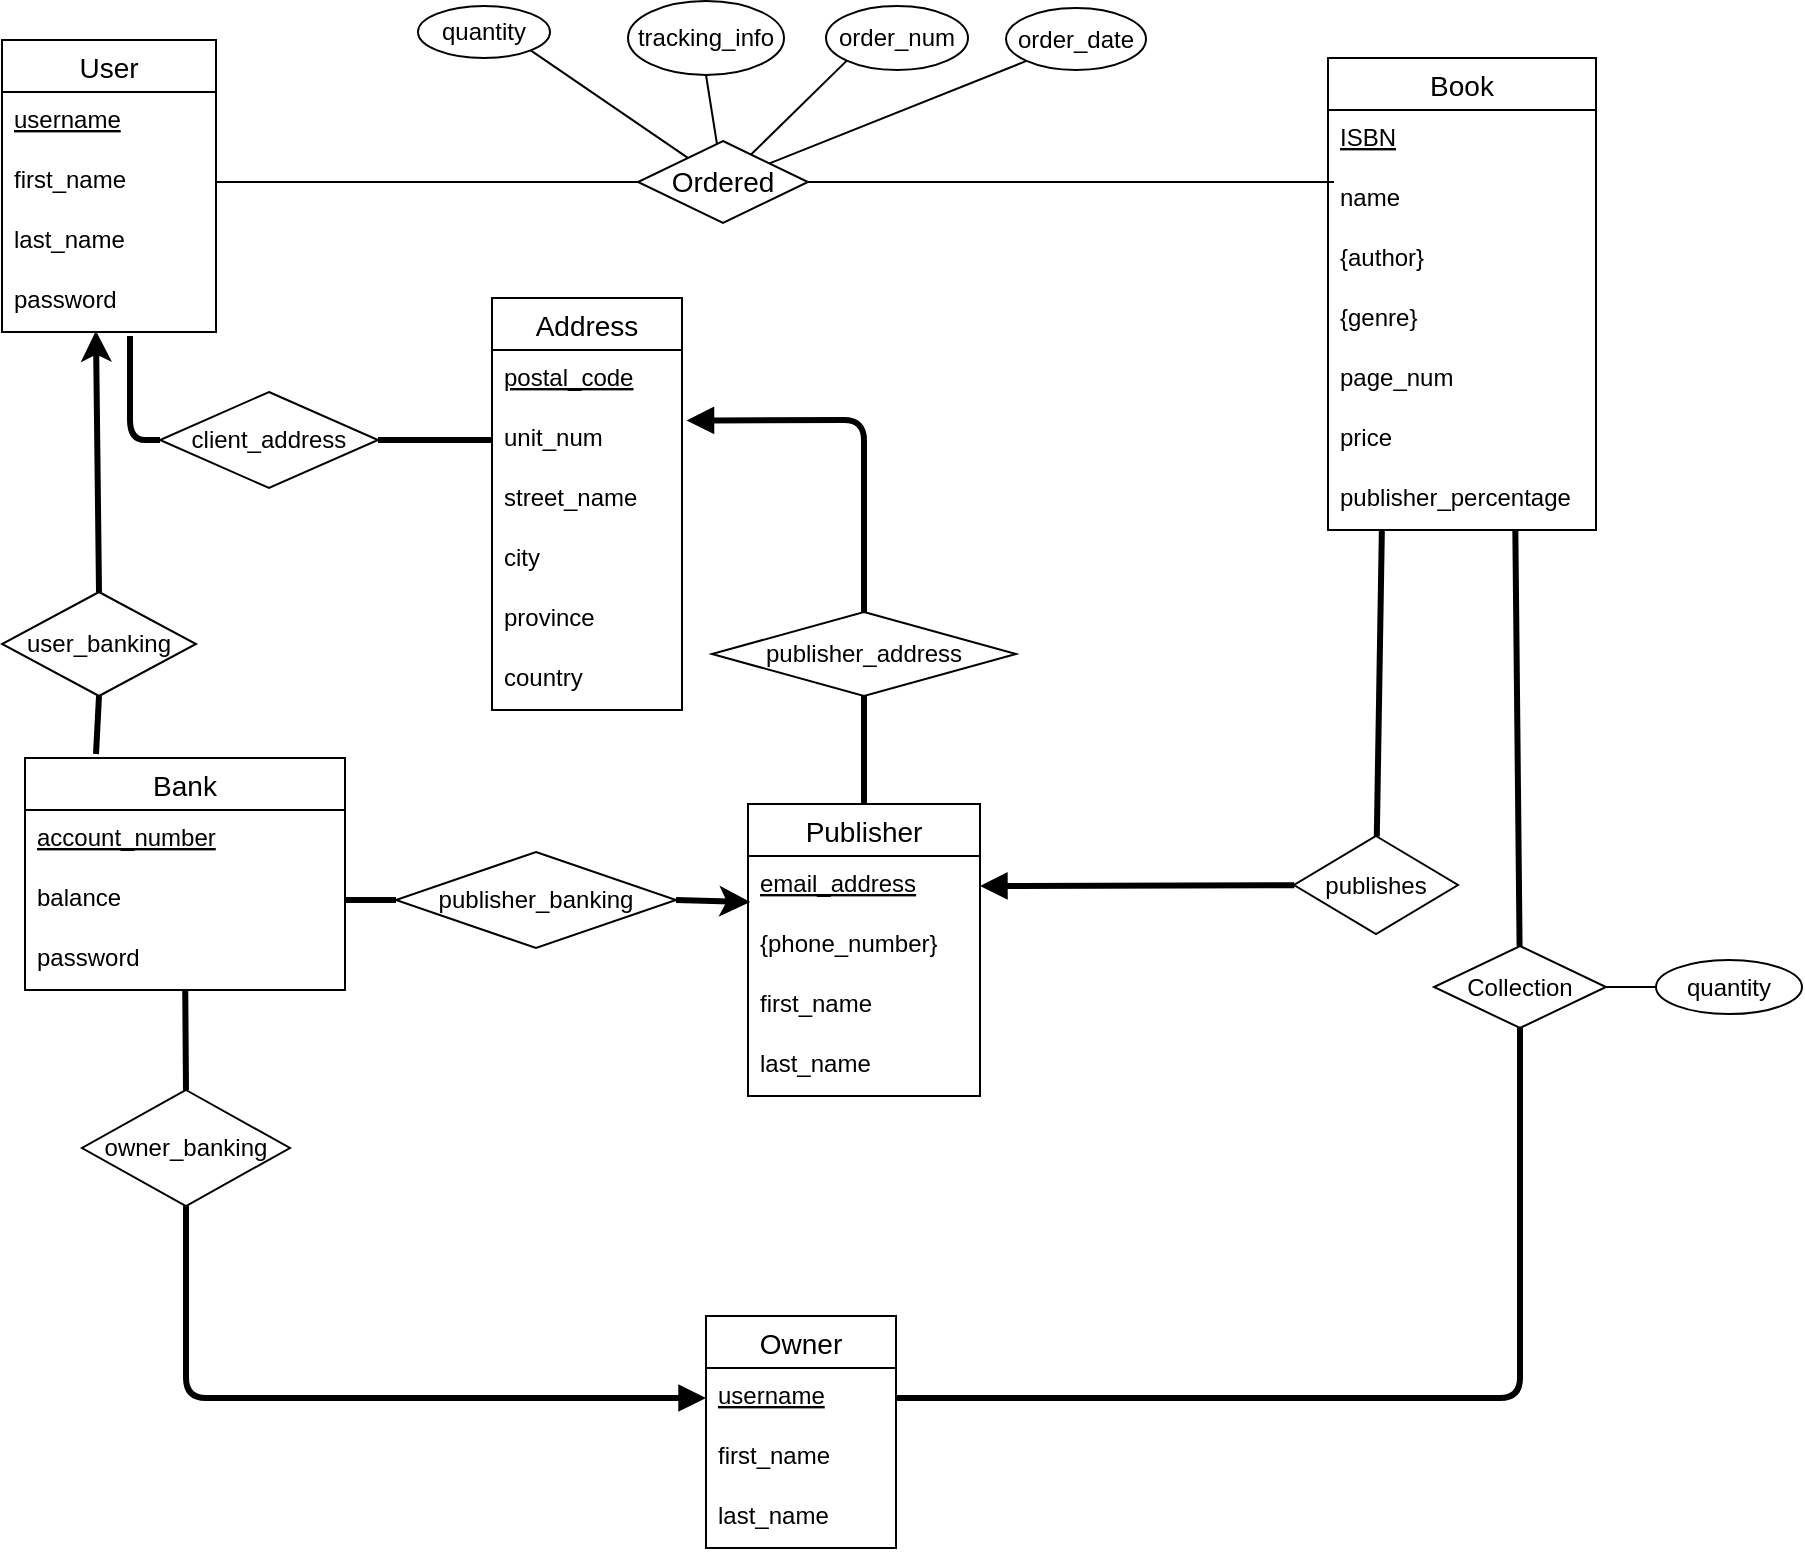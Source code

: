 <mxfile>
    <diagram id="1YfQ6g3PK0X-qzISnVMA" name="Page-1">
        <mxGraphModel dx="1486" dy="862" grid="0" gridSize="10" guides="1" tooltips="1" connect="1" arrows="1" fold="1" page="1" pageScale="1" pageWidth="1100" pageHeight="850" background="none" math="1" shadow="0">
            <root>
                <mxCell id="0"/>
                <mxCell id="1" parent="0"/>
                <mxCell id="6" value="User" style="swimlane;fontStyle=0;childLayout=stackLayout;horizontal=1;startSize=26;horizontalStack=0;resizeParent=1;resizeParentMax=0;resizeLast=0;collapsible=1;marginBottom=0;align=center;fontSize=14;fontColor=default;" parent="1" vertex="1">
                    <mxGeometry x="75" y="47" width="107" height="146" as="geometry"/>
                </mxCell>
                <mxCell id="10" value="username" style="text;strokeColor=none;fillColor=none;spacingLeft=4;spacingRight=4;overflow=hidden;rotatable=0;points=[[0,0.5],[1,0.5]];portConstraint=eastwest;fontSize=12;fontColor=default;fontStyle=4" parent="6" vertex="1">
                    <mxGeometry y="26" width="107" height="30" as="geometry"/>
                </mxCell>
                <mxCell id="7" value="first_name        " style="text;strokeColor=none;fillColor=none;spacingLeft=4;spacingRight=4;overflow=hidden;rotatable=0;points=[[0,0.5],[1,0.5]];portConstraint=eastwest;fontSize=12;fontColor=default;" parent="6" vertex="1">
                    <mxGeometry y="56" width="107" height="30" as="geometry"/>
                </mxCell>
                <mxCell id="8" value="last_name" style="text;strokeColor=none;fillColor=none;spacingLeft=4;spacingRight=4;overflow=hidden;rotatable=0;points=[[0,0.5],[1,0.5]];portConstraint=eastwest;fontSize=12;fontColor=default;" parent="6" vertex="1">
                    <mxGeometry y="86" width="107" height="30" as="geometry"/>
                </mxCell>
                <mxCell id="12" value="password" style="text;strokeColor=none;fillColor=none;spacingLeft=4;spacingRight=4;overflow=hidden;rotatable=0;points=[[0,0.5],[1,0.5]];portConstraint=eastwest;fontSize=12;fontColor=default;" parent="6" vertex="1">
                    <mxGeometry y="116" width="107" height="30" as="geometry"/>
                </mxCell>
                <mxCell id="15" value="Book" style="swimlane;fontStyle=0;childLayout=stackLayout;horizontal=1;startSize=26;horizontalStack=0;resizeParent=1;resizeParentMax=0;resizeLast=0;collapsible=1;marginBottom=0;align=center;fontSize=14;fontColor=default;rounded=0;" parent="1" vertex="1">
                    <mxGeometry x="738" y="56" width="134" height="236" as="geometry"/>
                </mxCell>
                <mxCell id="16" value="ISBN" style="text;strokeColor=none;fillColor=none;spacingLeft=4;spacingRight=4;overflow=hidden;rotatable=0;points=[[0,0.5],[1,0.5]];portConstraint=eastwest;fontSize=12;fontColor=default;fontStyle=4" parent="15" vertex="1">
                    <mxGeometry y="26" width="134" height="30" as="geometry"/>
                </mxCell>
                <mxCell id="17" value="name" style="text;strokeColor=none;fillColor=none;spacingLeft=4;spacingRight=4;overflow=hidden;rotatable=0;points=[[0,0.5],[1,0.5]];portConstraint=eastwest;fontSize=12;fontColor=default;" parent="15" vertex="1">
                    <mxGeometry y="56" width="134" height="30" as="geometry"/>
                </mxCell>
                <mxCell id="156" value="{author}" style="text;strokeColor=none;fillColor=none;spacingLeft=4;spacingRight=4;overflow=hidden;rotatable=0;points=[[0,0.5],[1,0.5]];portConstraint=eastwest;fontSize=12;fontColor=default;" parent="15" vertex="1">
                    <mxGeometry y="86" width="134" height="30" as="geometry"/>
                </mxCell>
                <mxCell id="18" value="{genre}" style="text;strokeColor=none;fillColor=none;spacingLeft=4;spacingRight=4;overflow=hidden;rotatable=0;points=[[0,0.5],[1,0.5]];portConstraint=eastwest;fontSize=12;fontColor=default;" parent="15" vertex="1">
                    <mxGeometry y="116" width="134" height="30" as="geometry"/>
                </mxCell>
                <mxCell id="20" value="page_num" style="text;strokeColor=none;fillColor=none;spacingLeft=4;spacingRight=4;overflow=hidden;rotatable=0;points=[[0,0.5],[1,0.5]];portConstraint=eastwest;fontSize=12;fontColor=default;" parent="15" vertex="1">
                    <mxGeometry y="146" width="134" height="30" as="geometry"/>
                </mxCell>
                <mxCell id="21" value="price" style="text;strokeColor=none;fillColor=none;spacingLeft=4;spacingRight=4;overflow=hidden;rotatable=0;points=[[0,0.5],[1,0.5]];portConstraint=eastwest;fontSize=12;fontColor=default;" parent="15" vertex="1">
                    <mxGeometry y="176" width="134" height="30" as="geometry"/>
                </mxCell>
                <mxCell id="22" value="publisher_percentage" style="text;strokeColor=none;fillColor=none;spacingLeft=4;spacingRight=4;overflow=hidden;rotatable=0;points=[[0,0.5],[1,0.5]];portConstraint=eastwest;fontSize=12;fontColor=default;" parent="15" vertex="1">
                    <mxGeometry y="206" width="134" height="30" as="geometry"/>
                </mxCell>
                <mxCell id="154" style="edgeStyle=none;html=1;entryX=1;entryY=0.5;entryDx=0;entryDy=0;endArrow=none;endFill=0;strokeWidth=3;" parent="1" source="40" target="165" edge="1">
                    <mxGeometry relative="1" as="geometry">
                        <Array as="points">
                            <mxPoint x="834" y="726"/>
                        </Array>
                    </mxGeometry>
                </mxCell>
                <mxCell id="178" style="edgeStyle=none;html=1;endArrow=none;endFill=0;strokeWidth=3;startArrow=none;startFill=0;entryX=0.699;entryY=0.987;entryDx=0;entryDy=0;entryPerimeter=0;" parent="1" source="40" target="22" edge="1">
                    <mxGeometry relative="1" as="geometry"/>
                </mxCell>
                <mxCell id="40" value="Collection" style="shape=rhombus;perimeter=rhombusPerimeter;whiteSpace=wrap;html=1;align=center;fontColor=default;" parent="1" vertex="1">
                    <mxGeometry x="791" y="500" width="86" height="41" as="geometry"/>
                </mxCell>
                <mxCell id="151" style="edgeStyle=none;html=1;entryX=1;entryY=0.5;entryDx=0;entryDy=0;endArrow=none;endFill=0;exitX=0;exitY=0.5;exitDx=0;exitDy=0;" parent="1" source="41" target="40" edge="1">
                    <mxGeometry relative="1" as="geometry"/>
                </mxCell>
                <mxCell id="41" value="&lt;span style=&quot;text-align: left&quot;&gt;quantity&lt;/span&gt;" style="ellipse;whiteSpace=wrap;html=1;align=center;fontColor=default;" parent="1" vertex="1">
                    <mxGeometry x="902" y="507" width="73" height="27" as="geometry"/>
                </mxCell>
                <mxCell id="77" value="Bank" style="swimlane;fontStyle=0;childLayout=stackLayout;horizontal=1;startSize=26;horizontalStack=0;resizeParent=1;resizeParentMax=0;resizeLast=0;collapsible=1;marginBottom=0;align=center;fontSize=14;fontColor=default;" parent="1" vertex="1">
                    <mxGeometry x="86.5" y="406" width="160" height="116" as="geometry"/>
                </mxCell>
                <mxCell id="78" value="account_number" style="text;strokeColor=none;fillColor=none;spacingLeft=4;spacingRight=4;overflow=hidden;rotatable=0;points=[[0,0.5],[1,0.5]];portConstraint=eastwest;fontSize=12;fontColor=default;fontStyle=4" parent="77" vertex="1">
                    <mxGeometry y="26" width="160" height="30" as="geometry"/>
                </mxCell>
                <mxCell id="79" value="balance" style="text;strokeColor=none;fillColor=none;spacingLeft=4;spacingRight=4;overflow=hidden;rotatable=0;points=[[0,0.5],[1,0.5]];portConstraint=eastwest;fontSize=12;fontColor=default;" parent="77" vertex="1">
                    <mxGeometry y="56" width="160" height="30" as="geometry"/>
                </mxCell>
                <mxCell id="80" value="password" style="text;strokeColor=none;fillColor=none;spacingLeft=4;spacingRight=4;overflow=hidden;rotatable=0;points=[[0,0.5],[1,0.5]];portConstraint=eastwest;fontSize=12;fontColor=default;" parent="77" vertex="1">
                    <mxGeometry y="86" width="160" height="30" as="geometry"/>
                </mxCell>
                <mxCell id="108" value="" style="html=1;fontColor=default;endArrow=none;endFill=0;exitX=0.5;exitY=1;exitDx=0;exitDy=0;strokeWidth=3;" parent="1" source="101" edge="1">
                    <mxGeometry relative="1" as="geometry">
                        <mxPoint x="122" y="404" as="targetPoint"/>
                    </mxGeometry>
                </mxCell>
                <mxCell id="114" style="edgeStyle=none;html=1;exitX=0.5;exitY=0;exitDx=0;exitDy=0;entryX=0.439;entryY=0.98;entryDx=0;entryDy=0;entryPerimeter=0;endArrow=classic;endFill=1;strokeWidth=3;" parent="1" source="101" target="12" edge="1">
                    <mxGeometry relative="1" as="geometry">
                        <mxPoint x="417.8" y="310" as="targetPoint"/>
                    </mxGeometry>
                </mxCell>
                <mxCell id="101" value="user_banking" style="shape=rhombus;perimeter=rhombusPerimeter;whiteSpace=wrap;html=1;align=center;fontColor=default;" parent="1" vertex="1">
                    <mxGeometry x="75" y="323" width="97" height="52" as="geometry"/>
                </mxCell>
                <mxCell id="115" value="Address" style="swimlane;fontStyle=0;childLayout=stackLayout;horizontal=1;startSize=26;horizontalStack=0;resizeParent=1;resizeParentMax=0;resizeLast=0;collapsible=1;marginBottom=0;align=center;fontSize=14;" parent="1" vertex="1">
                    <mxGeometry x="320" y="176" width="95" height="206" as="geometry"/>
                </mxCell>
                <mxCell id="121" value="postal_code" style="text;strokeColor=none;fillColor=none;spacingLeft=4;spacingRight=4;overflow=hidden;rotatable=0;points=[[0,0.5],[1,0.5]];portConstraint=eastwest;fontSize=12;fontStyle=4" parent="115" vertex="1">
                    <mxGeometry y="26" width="95" height="30" as="geometry"/>
                </mxCell>
                <mxCell id="116" value="unit_num" style="text;strokeColor=none;fillColor=none;spacingLeft=4;spacingRight=4;overflow=hidden;rotatable=0;points=[[0,0.5],[1,0.5]];portConstraint=eastwest;fontSize=12;" parent="115" vertex="1">
                    <mxGeometry y="56" width="95" height="30" as="geometry"/>
                </mxCell>
                <mxCell id="117" value="street_name" style="text;strokeColor=none;fillColor=none;spacingLeft=4;spacingRight=4;overflow=hidden;rotatable=0;points=[[0,0.5],[1,0.5]];portConstraint=eastwest;fontSize=12;" parent="115" vertex="1">
                    <mxGeometry y="86" width="95" height="30" as="geometry"/>
                </mxCell>
                <mxCell id="118" value="city" style="text;strokeColor=none;fillColor=none;spacingLeft=4;spacingRight=4;overflow=hidden;rotatable=0;points=[[0,0.5],[1,0.5]];portConstraint=eastwest;fontSize=12;" parent="115" vertex="1">
                    <mxGeometry y="116" width="95" height="30" as="geometry"/>
                </mxCell>
                <mxCell id="119" value="province" style="text;strokeColor=none;fillColor=none;spacingLeft=4;spacingRight=4;overflow=hidden;rotatable=0;points=[[0,0.5],[1,0.5]];portConstraint=eastwest;fontSize=12;" parent="115" vertex="1">
                    <mxGeometry y="146" width="95" height="30" as="geometry"/>
                </mxCell>
                <mxCell id="120" value="country" style="text;strokeColor=none;fillColor=none;spacingLeft=4;spacingRight=4;overflow=hidden;rotatable=0;points=[[0,0.5],[1,0.5]];portConstraint=eastwest;fontSize=12;" parent="115" vertex="1">
                    <mxGeometry y="176" width="95" height="30" as="geometry"/>
                </mxCell>
                <mxCell id="123" style="edgeStyle=none;html=1;endArrow=none;endFill=0;strokeWidth=3;entryX=0;entryY=0.5;entryDx=0;entryDy=0;" parent="1" source="122" target="116" edge="1">
                    <mxGeometry relative="1" as="geometry">
                        <mxPoint x="316" y="414" as="targetPoint"/>
                    </mxGeometry>
                </mxCell>
                <mxCell id="124" style="edgeStyle=none;html=1;endArrow=none;endFill=0;strokeWidth=3;exitX=0;exitY=0.5;exitDx=0;exitDy=0;" parent="1" source="122" edge="1">
                    <mxGeometry relative="1" as="geometry">
                        <mxPoint x="139" y="195" as="targetPoint"/>
                        <Array as="points">
                            <mxPoint x="139" y="247"/>
                        </Array>
                    </mxGeometry>
                </mxCell>
                <mxCell id="122" value="client_address" style="shape=rhombus;perimeter=rhombusPerimeter;whiteSpace=wrap;html=1;align=center;fontColor=default;" parent="1" vertex="1">
                    <mxGeometry x="154" y="223" width="109" height="48" as="geometry"/>
                </mxCell>
                <mxCell id="143" style="edgeStyle=none;html=1;entryX=0;entryY=1;entryDx=0;entryDy=0;endArrow=none;endFill=0;" parent="1" source="135" target="139" edge="1">
                    <mxGeometry relative="1" as="geometry"/>
                </mxCell>
                <mxCell id="144" style="edgeStyle=none;html=1;entryX=0;entryY=1;entryDx=0;entryDy=0;endArrow=none;endFill=0;" parent="1" source="135" target="142" edge="1">
                    <mxGeometry relative="1" as="geometry"/>
                </mxCell>
                <mxCell id="145" style="edgeStyle=none;html=1;entryX=0.5;entryY=1;entryDx=0;entryDy=0;endArrow=none;endFill=0;" parent="1" source="135" target="140" edge="1">
                    <mxGeometry relative="1" as="geometry"/>
                </mxCell>
                <mxCell id="146" style="edgeStyle=none;html=1;entryX=1;entryY=1;entryDx=0;entryDy=0;endArrow=none;endFill=0;" parent="1" source="135" target="141" edge="1">
                    <mxGeometry relative="1" as="geometry"/>
                </mxCell>
                <mxCell id="149" style="edgeStyle=none;html=1;entryX=1;entryY=0.5;entryDx=0;entryDy=0;endArrow=none;endFill=0;" parent="1" source="135" target="7" edge="1">
                    <mxGeometry relative="1" as="geometry"/>
                </mxCell>
                <mxCell id="150" style="edgeStyle=none;html=1;endArrow=none;endFill=0;" parent="1" source="135" edge="1">
                    <mxGeometry relative="1" as="geometry">
                        <mxPoint x="741" y="118" as="targetPoint"/>
                    </mxGeometry>
                </mxCell>
                <mxCell id="135" value="&lt;span style=&quot;font-size: 14px&quot;&gt;Ordered&lt;/span&gt;" style="shape=rhombus;perimeter=rhombusPerimeter;whiteSpace=wrap;html=1;align=center;fontColor=default;" parent="1" vertex="1">
                    <mxGeometry x="393" y="97.5" width="85" height="41" as="geometry"/>
                </mxCell>
                <mxCell id="139" value="&lt;span style=&quot;text-align: left&quot;&gt;order_date&lt;/span&gt;" style="ellipse;whiteSpace=wrap;html=1;align=center;fontColor=default;" parent="1" vertex="1">
                    <mxGeometry x="577" y="31" width="70" height="31" as="geometry"/>
                </mxCell>
                <mxCell id="140" value="&lt;span style=&quot;text-align: left&quot;&gt;tracking_info&lt;/span&gt;" style="ellipse;whiteSpace=wrap;html=1;align=center;fontColor=default;" parent="1" vertex="1">
                    <mxGeometry x="388" y="27.5" width="78" height="37" as="geometry"/>
                </mxCell>
                <mxCell id="141" value="&lt;span style=&quot;text-align: left&quot;&gt;quantity&lt;/span&gt;" style="ellipse;whiteSpace=wrap;html=1;align=center;fontColor=default;" parent="1" vertex="1">
                    <mxGeometry x="283" y="30" width="66" height="26" as="geometry"/>
                </mxCell>
                <mxCell id="142" value="&lt;span style=&quot;text-align: left&quot;&gt;order_num&lt;/span&gt;" style="ellipse;whiteSpace=wrap;html=1;align=center;fontColor=default;" parent="1" vertex="1">
                    <mxGeometry x="487" y="30" width="71" height="32" as="geometry"/>
                </mxCell>
                <mxCell id="160" value="Publisher" style="swimlane;fontStyle=0;childLayout=stackLayout;horizontal=1;startSize=26;horizontalStack=0;resizeParent=1;resizeParentMax=0;resizeLast=0;collapsible=1;marginBottom=0;align=center;fontSize=14;" parent="1" vertex="1">
                    <mxGeometry x="448" y="429" width="116" height="146" as="geometry"/>
                </mxCell>
                <mxCell id="161" value="email_address" style="text;strokeColor=none;fillColor=none;spacingLeft=4;spacingRight=4;overflow=hidden;rotatable=0;points=[[0,0.5],[1,0.5]];portConstraint=eastwest;fontSize=12;fontStyle=4" parent="160" vertex="1">
                    <mxGeometry y="26" width="116" height="30" as="geometry"/>
                </mxCell>
                <mxCell id="162" value="{phone_number}" style="text;strokeColor=none;fillColor=none;spacingLeft=4;spacingRight=4;overflow=hidden;rotatable=0;points=[[0,0.5],[1,0.5]];portConstraint=eastwest;fontSize=12;" parent="160" vertex="1">
                    <mxGeometry y="56" width="116" height="30" as="geometry"/>
                </mxCell>
                <mxCell id="163" value="first_name" style="text;strokeColor=none;fillColor=none;spacingLeft=4;spacingRight=4;overflow=hidden;rotatable=0;points=[[0,0.5],[1,0.5]];portConstraint=eastwest;fontSize=12;" parent="160" vertex="1">
                    <mxGeometry y="86" width="116" height="30" as="geometry"/>
                </mxCell>
                <mxCell id="168" value="last_name" style="text;strokeColor=none;fillColor=none;spacingLeft=4;spacingRight=4;overflow=hidden;rotatable=0;points=[[0,0.5],[1,0.5]];portConstraint=eastwest;fontSize=12;" parent="160" vertex="1">
                    <mxGeometry y="116" width="116" height="30" as="geometry"/>
                </mxCell>
                <mxCell id="164" value="Owner" style="swimlane;fontStyle=0;childLayout=stackLayout;horizontal=1;startSize=26;horizontalStack=0;resizeParent=1;resizeParentMax=0;resizeLast=0;collapsible=1;marginBottom=0;align=center;fontSize=14;" parent="1" vertex="1">
                    <mxGeometry x="427" y="685" width="95" height="116" as="geometry"/>
                </mxCell>
                <mxCell id="165" value="username" style="text;strokeColor=none;fillColor=none;spacingLeft=4;spacingRight=4;overflow=hidden;rotatable=0;points=[[0,0.5],[1,0.5]];portConstraint=eastwest;fontSize=12;fontStyle=4" parent="164" vertex="1">
                    <mxGeometry y="26" width="95" height="30" as="geometry"/>
                </mxCell>
                <mxCell id="166" value="first_name        " style="text;strokeColor=none;fillColor=none;spacingLeft=4;spacingRight=4;overflow=hidden;rotatable=0;points=[[0,0.5],[1,0.5]];portConstraint=eastwest;fontSize=12;" parent="164" vertex="1">
                    <mxGeometry y="56" width="95" height="30" as="geometry"/>
                </mxCell>
                <mxCell id="167" value="last_name" style="text;strokeColor=none;fillColor=none;spacingLeft=4;spacingRight=4;overflow=hidden;rotatable=0;points=[[0,0.5],[1,0.5]];portConstraint=eastwest;fontSize=12;" parent="164" vertex="1">
                    <mxGeometry y="86" width="95" height="30" as="geometry"/>
                </mxCell>
                <mxCell id="172" value="" style="html=1;fontColor=default;endArrow=block;endFill=1;exitX=0.5;exitY=1;exitDx=0;exitDy=0;strokeWidth=3;entryX=0;entryY=0.5;entryDx=0;entryDy=0;" parent="1" source="174" target="165" edge="1">
                    <mxGeometry relative="1" as="geometry">
                        <mxPoint x="332.56" y="668.232" as="targetPoint"/>
                        <mxPoint x="115" y="644" as="sourcePoint"/>
                        <Array as="points">
                            <mxPoint x="167" y="726"/>
                        </Array>
                    </mxGeometry>
                </mxCell>
                <mxCell id="173" style="edgeStyle=none;html=1;exitX=0.5;exitY=0;exitDx=0;exitDy=0;endArrow=none;endFill=0;strokeWidth=3;" parent="1" source="174" target="80" edge="1">
                    <mxGeometry relative="1" as="geometry">
                        <mxPoint x="630.8" y="506" as="targetPoint"/>
                    </mxGeometry>
                </mxCell>
                <mxCell id="174" value="owner_banking" style="shape=rhombus;perimeter=rhombusPerimeter;whiteSpace=wrap;html=1;align=center;fontColor=default;" parent="1" vertex="1">
                    <mxGeometry x="115" y="572" width="104" height="58" as="geometry"/>
                </mxCell>
                <mxCell id="175" value="" style="html=1;fontColor=default;endArrow=none;endFill=0;exitX=0;exitY=0.5;exitDx=0;exitDy=0;strokeWidth=3;entryX=1;entryY=0.5;entryDx=0;entryDy=0;" parent="1" source="177" target="79" edge="1">
                    <mxGeometry relative="1" as="geometry">
                        <mxPoint x="596.56" y="572.232" as="targetPoint"/>
                    </mxGeometry>
                </mxCell>
                <mxCell id="176" style="edgeStyle=none;html=1;exitX=1;exitY=0.5;exitDx=0;exitDy=0;entryX=0.01;entryY=0.767;entryDx=0;entryDy=0;endArrow=classic;endFill=1;strokeWidth=3;entryPerimeter=0;" parent="1" source="177" target="161" edge="1">
                    <mxGeometry relative="1" as="geometry">
                        <mxPoint x="592.8" y="406" as="targetPoint"/>
                    </mxGeometry>
                </mxCell>
                <mxCell id="177" value="publisher_banking" style="shape=rhombus;perimeter=rhombusPerimeter;whiteSpace=wrap;html=1;align=center;fontColor=default;" parent="1" vertex="1">
                    <mxGeometry x="272" y="453" width="140" height="48" as="geometry"/>
                </mxCell>
                <mxCell id="180" style="edgeStyle=none;html=1;entryX=1;entryY=0.5;entryDx=0;entryDy=0;endArrow=block;endFill=1;strokeWidth=3;" parent="1" source="179" target="161" edge="1">
                    <mxGeometry relative="1" as="geometry"/>
                </mxCell>
                <mxCell id="181" style="edgeStyle=none;html=1;entryX=0.201;entryY=0.992;entryDx=0;entryDy=0;entryPerimeter=0;endArrow=none;endFill=0;strokeWidth=3;" parent="1" source="179" target="22" edge="1">
                    <mxGeometry relative="1" as="geometry"/>
                </mxCell>
                <mxCell id="179" value="publishes" style="shape=rhombus;perimeter=rhombusPerimeter;whiteSpace=wrap;html=1;align=center;fontColor=default;" parent="1" vertex="1">
                    <mxGeometry x="721" y="445" width="82" height="49" as="geometry"/>
                </mxCell>
                <mxCell id="183" style="edgeStyle=none;html=1;endArrow=none;endFill=0;strokeWidth=3;" parent="1" source="182" target="160" edge="1">
                    <mxGeometry relative="1" as="geometry"/>
                </mxCell>
                <mxCell id="184" style="edgeStyle=none;html=1;entryX=1.024;entryY=0.176;entryDx=0;entryDy=0;entryPerimeter=0;endArrow=block;endFill=1;strokeWidth=3;" parent="1" source="182" target="116" edge="1">
                    <mxGeometry relative="1" as="geometry">
                        <Array as="points">
                            <mxPoint x="506" y="237"/>
                        </Array>
                    </mxGeometry>
                </mxCell>
                <mxCell id="182" value="publisher_address" style="shape=rhombus;perimeter=rhombusPerimeter;whiteSpace=wrap;html=1;align=center;fontColor=default;" parent="1" vertex="1">
                    <mxGeometry x="430" y="333" width="152" height="42" as="geometry"/>
                </mxCell>
            </root>
        </mxGraphModel>
    </diagram>
</mxfile>